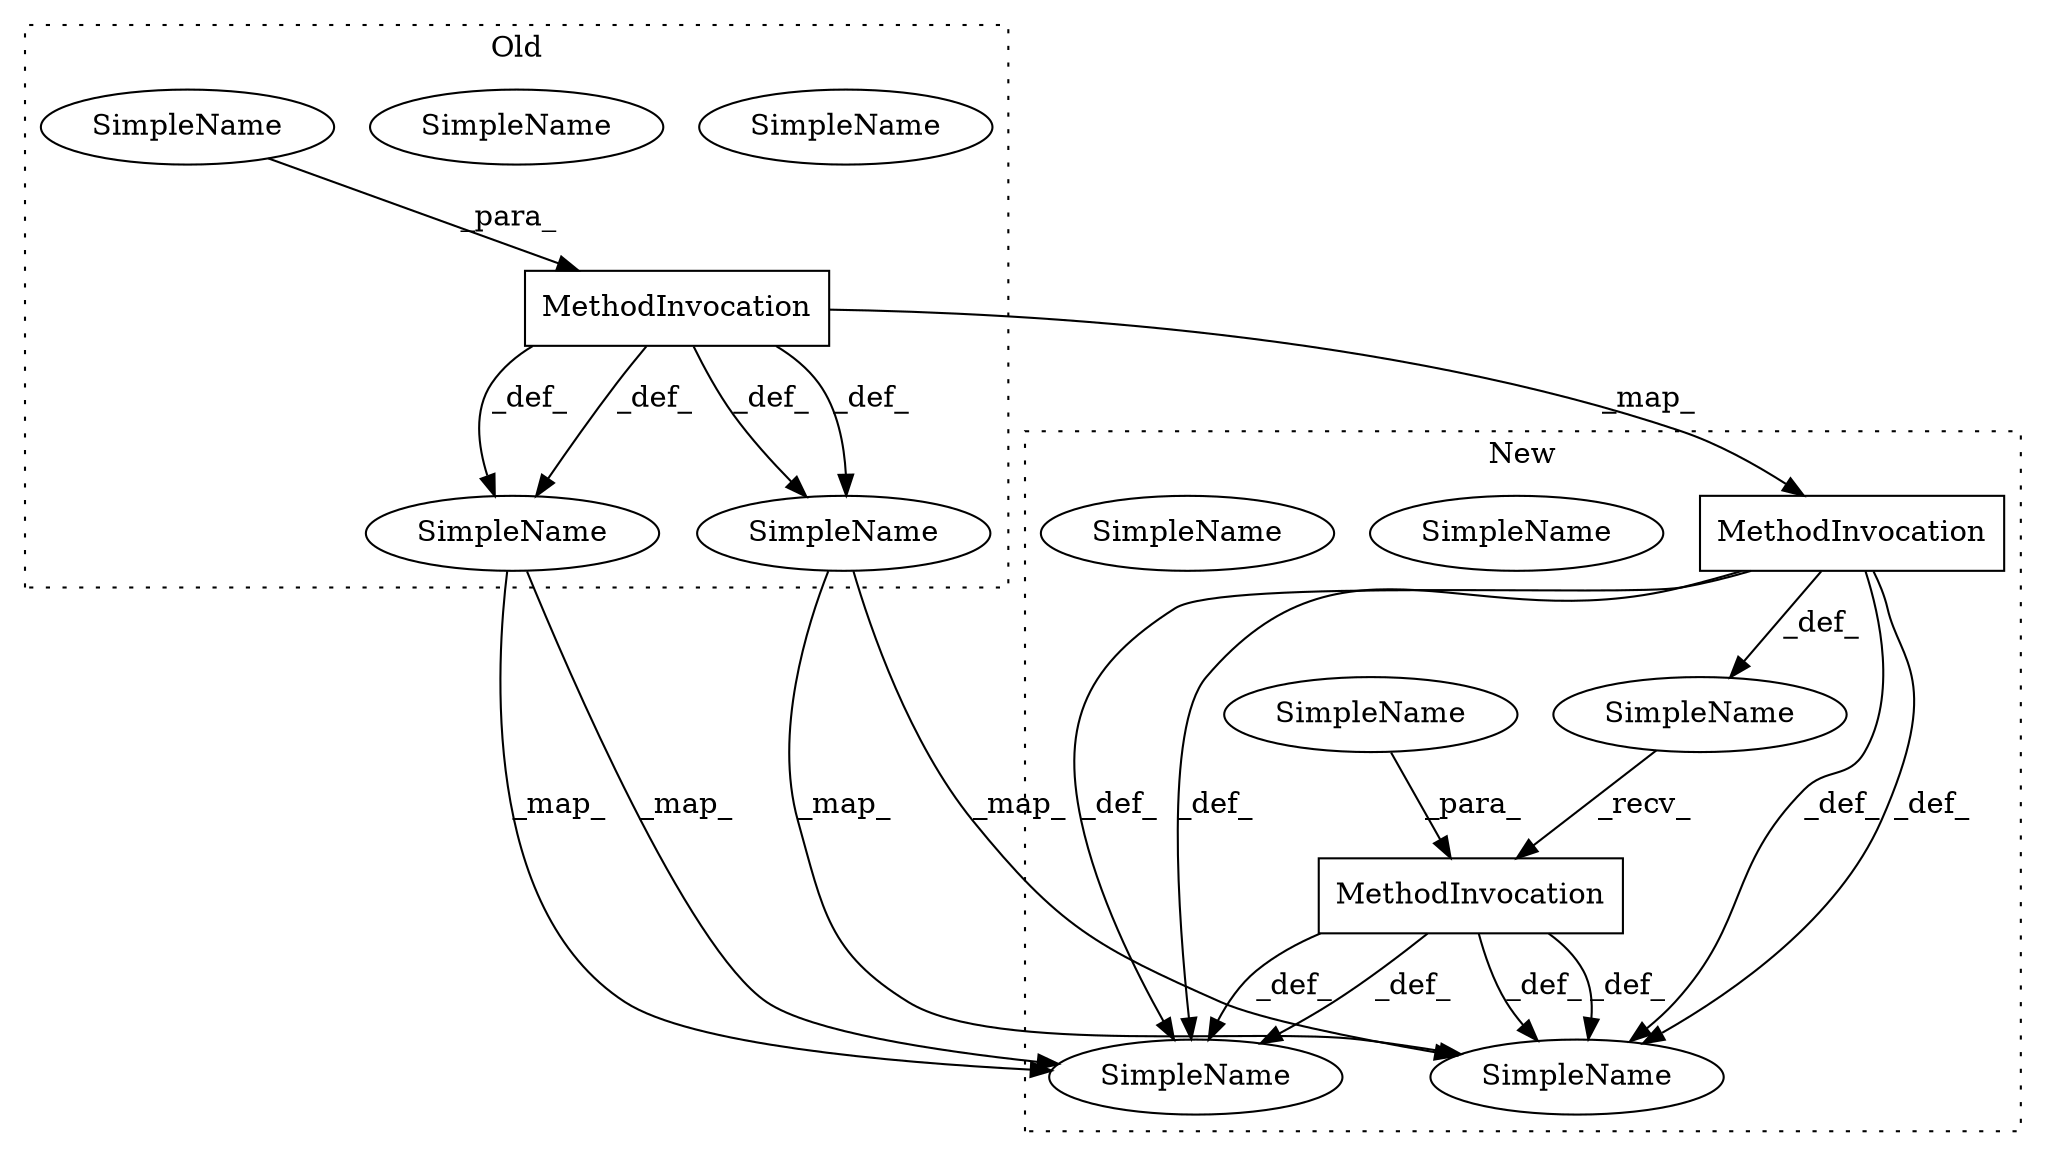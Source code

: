digraph G {
subgraph cluster0 {
1 [label="MethodInvocation" a="32" s="5038,5080" l="9,1" shape="box"];
4 [label="SimpleName" a="42" s="5002" l="4" shape="ellipse"];
7 [label="SimpleName" a="42" s="5230" l="10" shape="ellipse"];
8 [label="SimpleName" a="42" s="5002" l="4" shape="ellipse"];
11 [label="SimpleName" a="42" s="5230" l="10" shape="ellipse"];
12 [label="SimpleName" a="42" s="5077" l="3" shape="ellipse"];
label = "Old";
style="dotted";
}
subgraph cluster1 {
2 [label="MethodInvocation" a="32" s="5038,5076" l="9,1" shape="box"];
3 [label="MethodInvocation" a="32" s="5078,5088" l="7,1" shape="box"];
5 [label="SimpleName" a="42" s="" l="" shape="ellipse"];
6 [label="SimpleName" a="42" s="5246" l="10" shape="ellipse"];
9 [label="SimpleName" a="42" s="5085" l="3" shape="ellipse"];
10 [label="SimpleName" a="42" s="5002" l="4" shape="ellipse"];
13 [label="SimpleName" a="42" s="5246" l="10" shape="ellipse"];
14 [label="SimpleName" a="42" s="5002" l="4" shape="ellipse"];
label = "New";
style="dotted";
}
1 -> 8 [label="_def_"];
1 -> 2 [label="_map_"];
1 -> 7 [label="_def_"];
1 -> 8 [label="_def_"];
1 -> 7 [label="_def_"];
2 -> 14 [label="_def_"];
2 -> 5 [label="_def_"];
2 -> 6 [label="_def_"];
2 -> 14 [label="_def_"];
2 -> 6 [label="_def_"];
3 -> 14 [label="_def_"];
3 -> 6 [label="_def_"];
3 -> 6 [label="_def_"];
3 -> 14 [label="_def_"];
5 -> 3 [label="_recv_"];
7 -> 6 [label="_map_"];
7 -> 6 [label="_map_"];
8 -> 14 [label="_map_"];
8 -> 14 [label="_map_"];
9 -> 3 [label="_para_"];
12 -> 1 [label="_para_"];
}